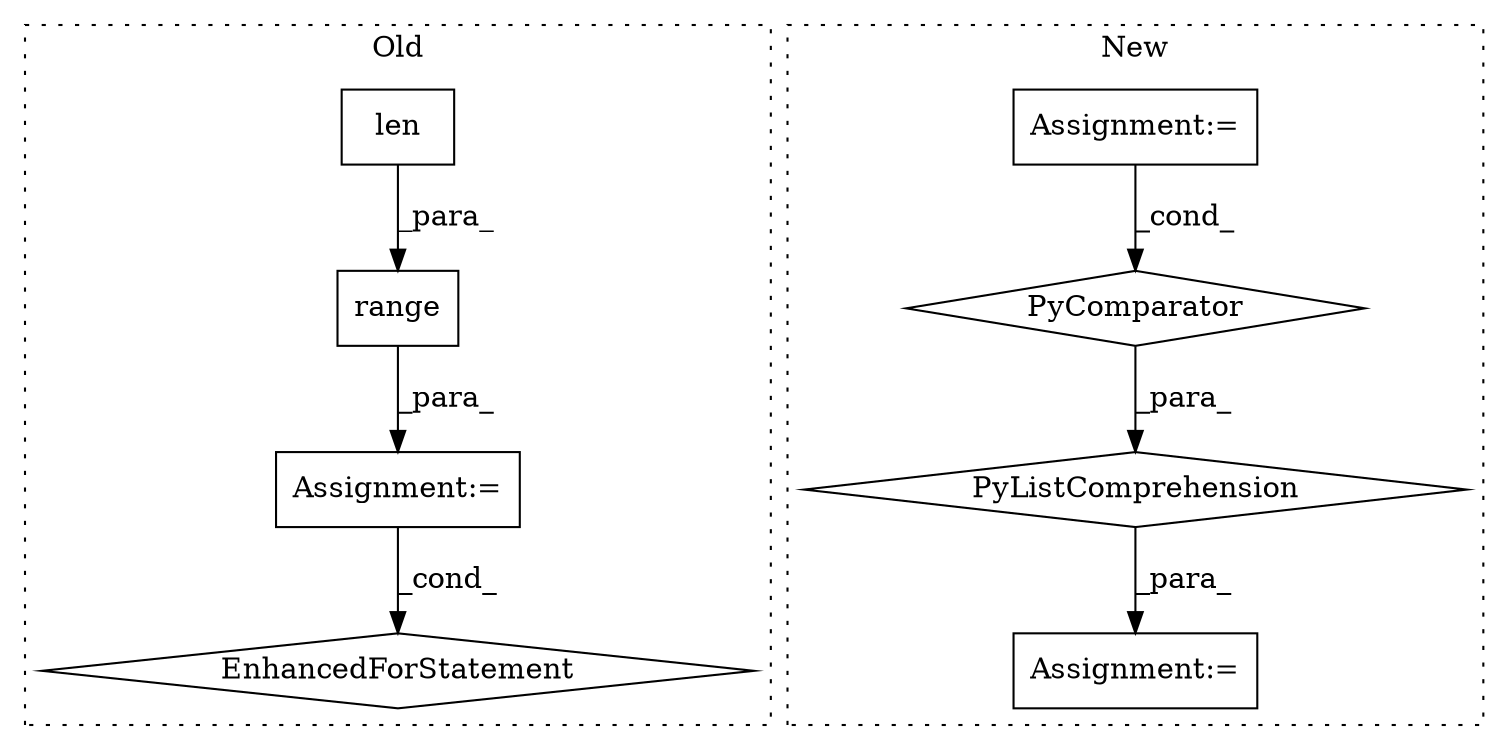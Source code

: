 digraph G {
subgraph cluster0 {
1 [label="len" a="32" s="7912,7926" l="4,1" shape="box"];
6 [label="Assignment:=" a="7" s="7837,7928" l="61,2" shape="box"];
7 [label="EnhancedForStatement" a="70" s="7837,7928" l="61,2" shape="diamond"];
8 [label="range" a="32" s="7906,7927" l="6,1" shape="box"];
label = "Old";
style="dotted";
}
subgraph cluster1 {
2 [label="PyListComprehension" a="109" s="7108" l="149" shape="diamond"];
3 [label="PyComparator" a="113" s="7198" l="51" shape="diamond"];
4 [label="Assignment:=" a="7" s="7198" l="51" shape="box"];
5 [label="Assignment:=" a="7" s="8067,8182" l="75,2" shape="box"];
label = "New";
style="dotted";
}
1 -> 8 [label="_para_"];
2 -> 5 [label="_para_"];
3 -> 2 [label="_para_"];
4 -> 3 [label="_cond_"];
6 -> 7 [label="_cond_"];
8 -> 6 [label="_para_"];
}